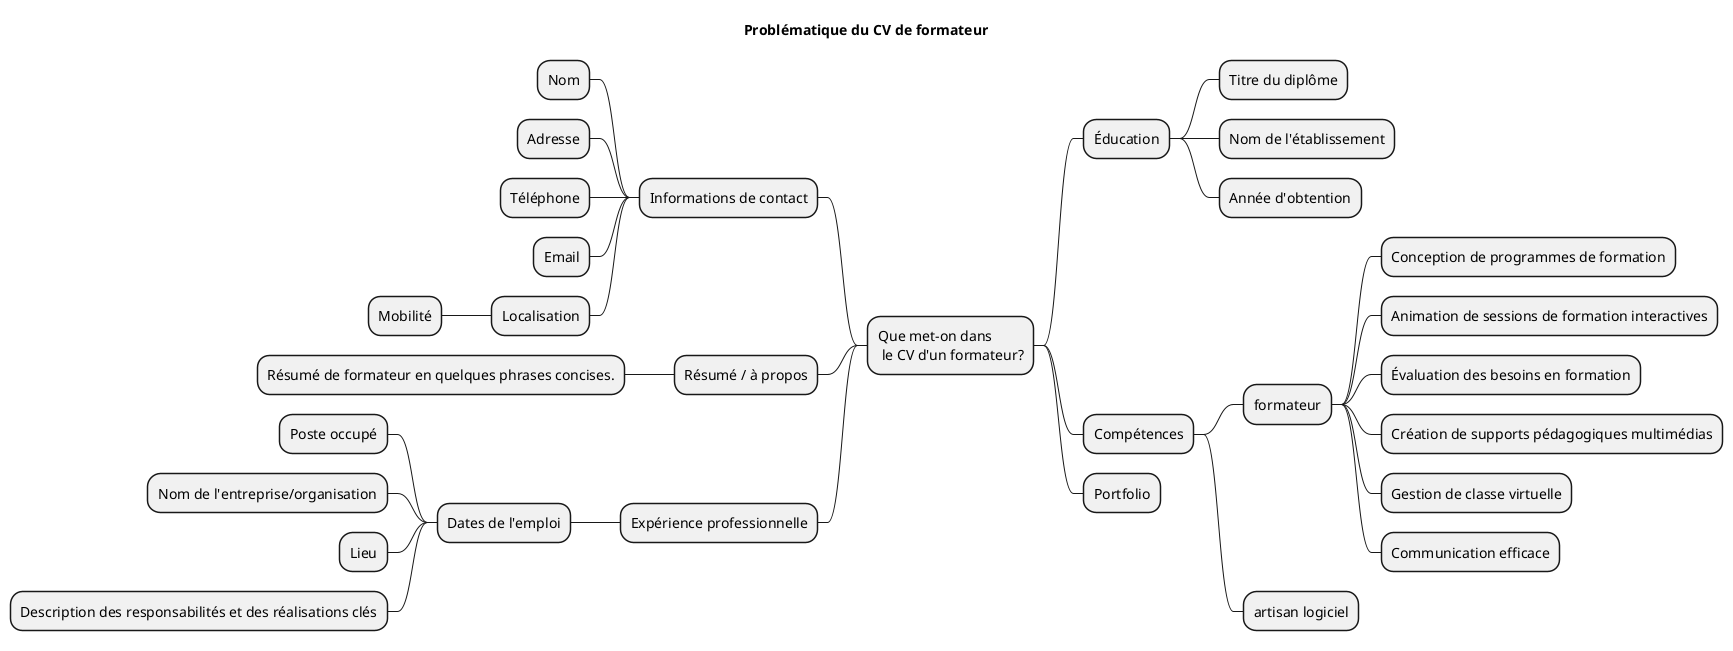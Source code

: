 @startmindmap
'https://plantuml.com/mindmap-diagram

title Problématique du CV de formateur

* Que met-on dans \n le CV d'un formateur?

left side

** Informations de contact
*** Nom
*** Adresse
*** Téléphone
*** Email
*** Localisation
**** Mobilité

** Résumé / à propos
*** Résumé de formateur en quelques phrases concises.

** Expérience professionnelle
*** Dates de l'emploi
**** Poste occupé
**** Nom de l'entreprise/organisation
**** Lieu
**** Description des responsabilités et des réalisations clés

right side

** Éducation
*** Titre du diplôme
*** Nom de l'établissement
*** Année d'obtention

** Compétences
*** formateur
**** Conception de programmes de formation
**** Animation de sessions de formation interactives
**** Évaluation des besoins en formation
**** Création de supports pédagogiques multimédias
**** Gestion de classe virtuelle
**** Communication efficace
*** artisan logiciel
** Portfolio

@endmindmap


